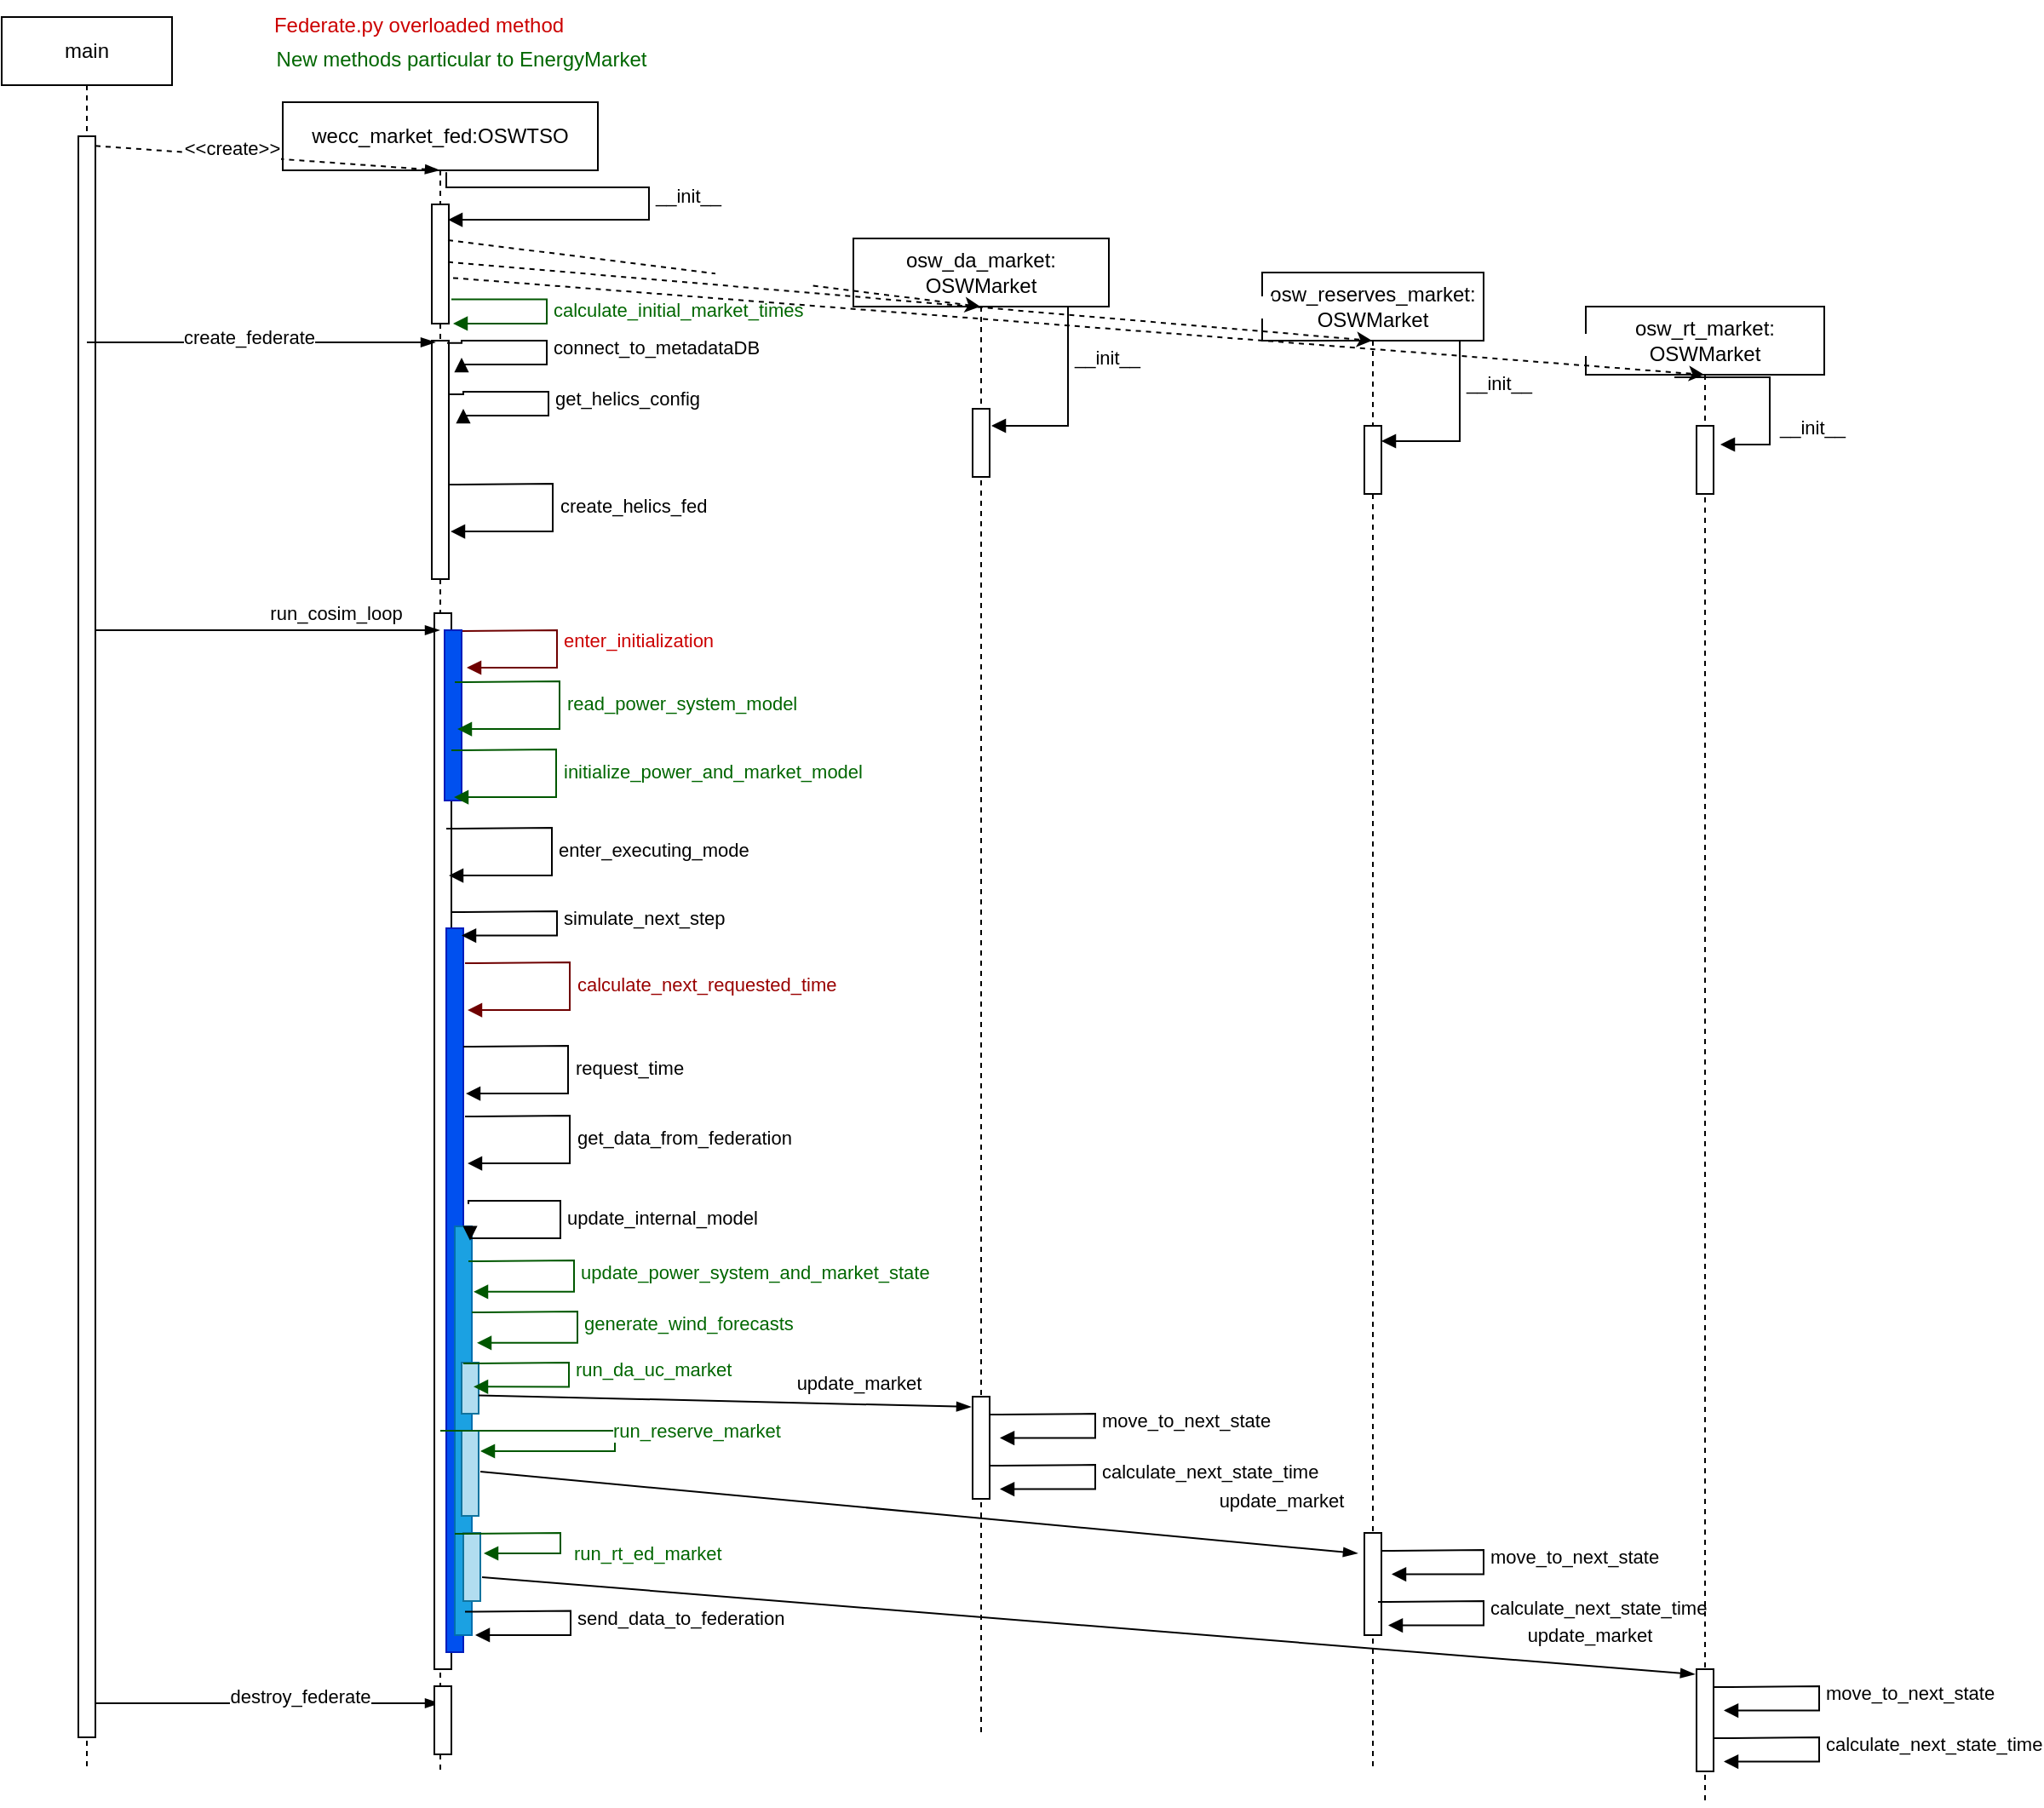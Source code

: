<mxfile>
    <diagram id="ZTMf6IL_pcXrZ3T1AFQo" name="Page-1">
        <mxGraphModel dx="847" dy="774" grid="1" gridSize="10" guides="1" tooltips="1" connect="1" arrows="1" fold="1" page="1" pageScale="1" pageWidth="10000" pageHeight="10000" math="0" shadow="0">
            <root>
                <mxCell id="0"/>
                <mxCell id="1" parent="0"/>
                <mxCell id="2" value="main" style="shape=umlLifeline;perimeter=lifelinePerimeter;whiteSpace=wrap;html=1;container=1;collapsible=0;recursiveResize=0;outlineConnect=0;" parent="1" vertex="1">
                    <mxGeometry x="150" y="90" width="100" height="1030" as="geometry"/>
                </mxCell>
                <mxCell id="5" value="" style="html=1;points=[];perimeter=orthogonalPerimeter;" parent="2" vertex="1">
                    <mxGeometry x="45" y="70" width="10" height="940" as="geometry"/>
                </mxCell>
                <mxCell id="29" value="" style="fontSize=12;html=1;endArrow=blockThin;endFill=1;" parent="2" target="4" edge="1">
                    <mxGeometry width="160" relative="1" as="geometry">
                        <mxPoint x="55" y="990" as="sourcePoint"/>
                        <mxPoint x="200" y="990" as="targetPoint"/>
                        <Array as="points">
                            <mxPoint x="60.5" y="990"/>
                        </Array>
                    </mxGeometry>
                </mxCell>
                <mxCell id="30" value="destroy_federate" style="edgeLabel;html=1;align=center;verticalAlign=middle;resizable=0;points=[];" parent="29" vertex="1" connectable="0">
                    <mxGeometry x="-0.254" y="4" relative="1" as="geometry">
                        <mxPoint x="44" as="offset"/>
                    </mxGeometry>
                </mxCell>
                <mxCell id="4" value="wecc_market_fed:OSWTSO" style="shape=umlLifeline;perimeter=lifelinePerimeter;whiteSpace=wrap;html=1;container=1;collapsible=0;recursiveResize=0;outlineConnect=0;size=40;" parent="1" vertex="1">
                    <mxGeometry x="315" y="140" width="185" height="980" as="geometry"/>
                </mxCell>
                <mxCell id="9" value="" style="html=1;points=[];perimeter=orthogonalPerimeter;" parent="4" vertex="1">
                    <mxGeometry x="87.5" y="140" width="10" height="140" as="geometry"/>
                </mxCell>
                <mxCell id="13" value="connect_to_metadataDB" style="edgeStyle=orthogonalEdgeStyle;html=1;align=left;spacingLeft=2;endArrow=block;rounded=0;exitX=0.9;exitY=0.01;exitDx=0;exitDy=0;exitPerimeter=0;" parent="4" source="9" edge="1">
                    <mxGeometry relative="1" as="geometry">
                        <mxPoint x="100" y="154" as="sourcePoint"/>
                        <Array as="points">
                            <mxPoint x="105" y="142"/>
                            <mxPoint x="105" y="140"/>
                            <mxPoint x="155" y="140"/>
                            <mxPoint x="155" y="154"/>
                            <mxPoint x="105" y="154"/>
                        </Array>
                        <mxPoint x="105" y="150" as="targetPoint"/>
                    </mxGeometry>
                </mxCell>
                <mxCell id="15" value="" style="html=1;points=[];perimeter=orthogonalPerimeter;" parent="4" vertex="1">
                    <mxGeometry x="89" y="300" width="10" height="620" as="geometry"/>
                </mxCell>
                <mxCell id="18" value="&lt;font color=&quot;#cc0000&quot;&gt;enter_initialization&lt;/font&gt;" style="edgeStyle=orthogonalEdgeStyle;html=1;align=left;spacingLeft=2;endArrow=block;rounded=0;exitX=0.95;exitY=0.561;exitDx=0;exitDy=0;exitPerimeter=0;entryX=1.3;entryY=0.22;entryDx=0;entryDy=0;entryPerimeter=0;fillColor=#a20025;strokeColor=#6F0000;" parent="4" target="47" edge="1">
                    <mxGeometry relative="1" as="geometry">
                        <mxPoint x="99" y="310.49" as="sourcePoint"/>
                        <Array as="points">
                            <mxPoint x="105" y="311"/>
                            <mxPoint x="161" y="310"/>
                            <mxPoint x="161" y="341"/>
                        </Array>
                        <mxPoint x="100.5" y="338.03" as="targetPoint"/>
                    </mxGeometry>
                </mxCell>
                <mxCell id="19" value="enter_executing_mode" style="edgeStyle=orthogonalEdgeStyle;html=1;align=left;spacingLeft=2;endArrow=block;rounded=0;exitX=0.95;exitY=0.561;exitDx=0;exitDy=0;exitPerimeter=0;entryX=1.1;entryY=0.867;entryDx=0;entryDy=0;entryPerimeter=0;" parent="4" edge="1">
                    <mxGeometry relative="1" as="geometry">
                        <mxPoint x="96" y="426.48" as="sourcePoint"/>
                        <Array as="points">
                            <mxPoint x="102" y="427"/>
                            <mxPoint x="158" y="426"/>
                            <mxPoint x="158" y="454"/>
                        </Array>
                        <mxPoint x="97.5" y="454.02" as="targetPoint"/>
                    </mxGeometry>
                </mxCell>
                <mxCell id="20" value="" style="html=1;points=[];perimeter=orthogonalPerimeter;fillColor=#0050ef;fontColor=#ffffff;strokeColor=#001DBC;" parent="4" vertex="1">
                    <mxGeometry x="96" y="485" width="10" height="425" as="geometry"/>
                </mxCell>
                <mxCell id="21" value="simulate_next_step" style="edgeStyle=orthogonalEdgeStyle;html=1;align=left;spacingLeft=2;endArrow=block;rounded=0;exitX=0.95;exitY=0.561;exitDx=0;exitDy=0;exitPerimeter=0;entryX=0.9;entryY=0.01;entryDx=0;entryDy=0;entryPerimeter=0;" parent="4" target="20" edge="1">
                    <mxGeometry relative="1" as="geometry">
                        <mxPoint x="99" y="475.49" as="sourcePoint"/>
                        <Array as="points">
                            <mxPoint x="105" y="476"/>
                            <mxPoint x="161" y="475"/>
                            <mxPoint x="161" y="487"/>
                        </Array>
                        <mxPoint x="100.5" y="503.03" as="targetPoint"/>
                    </mxGeometry>
                </mxCell>
                <mxCell id="28" value="" style="html=1;points=[];perimeter=orthogonalPerimeter;" parent="4" vertex="1">
                    <mxGeometry x="89" y="930" width="10" height="40" as="geometry"/>
                </mxCell>
                <mxCell id="42" value="create_helics_fed" style="edgeStyle=orthogonalEdgeStyle;html=1;align=left;spacingLeft=2;endArrow=block;rounded=0;exitX=0.95;exitY=0.561;exitDx=0;exitDy=0;exitPerimeter=0;entryX=1.1;entryY=0.867;entryDx=0;entryDy=0;entryPerimeter=0;" parent="4" edge="1">
                    <mxGeometry relative="1" as="geometry">
                        <mxPoint x="97" y="224.49" as="sourcePoint"/>
                        <Array as="points">
                            <mxPoint x="102.5" y="225"/>
                            <mxPoint x="158.5" y="224"/>
                            <mxPoint x="158.5" y="252"/>
                        </Array>
                        <mxPoint x="98.5" y="252.03" as="targetPoint"/>
                    </mxGeometry>
                </mxCell>
                <mxCell id="44" value="" style="html=1;points=[];perimeter=orthogonalPerimeter;" parent="4" vertex="1">
                    <mxGeometry x="87.5" y="60" width="10" height="70" as="geometry"/>
                </mxCell>
                <mxCell id="46" value="__init__" style="edgeStyle=orthogonalEdgeStyle;html=1;align=left;spacingLeft=2;endArrow=block;rounded=0;exitX=0.519;exitY=0.042;exitDx=0;exitDy=0;exitPerimeter=0;entryX=0.95;entryY=0.129;entryDx=0;entryDy=0;entryPerimeter=0;" parent="4" target="44" edge="1" source="4">
                    <mxGeometry relative="1" as="geometry">
                        <mxPoint x="52" y="41.45" as="sourcePoint"/>
                        <Array as="points">
                            <mxPoint x="96" y="50"/>
                            <mxPoint x="215" y="50"/>
                            <mxPoint x="215" y="69"/>
                        </Array>
                        <mxPoint x="235" y="80" as="targetPoint"/>
                    </mxGeometry>
                </mxCell>
                <mxCell id="47" value="" style="html=1;points=[];perimeter=orthogonalPerimeter;fillColor=#0050ef;fontColor=#ffffff;strokeColor=#001DBC;" parent="4" vertex="1">
                    <mxGeometry x="95" y="310" width="10" height="100" as="geometry"/>
                </mxCell>
                <mxCell id="92" value="" style="html=1;points=[];perimeter=orthogonalPerimeter;fillColor=#1ba1e2;fontColor=#ffffff;strokeColor=#006EAF;" parent="4" vertex="1">
                    <mxGeometry x="101" y="660" width="10" height="240" as="geometry"/>
                </mxCell>
                <mxCell id="105" value="" style="html=1;points=[];perimeter=orthogonalPerimeter;fillColor=#b1ddf0;strokeColor=#10739e;" parent="4" vertex="1">
                    <mxGeometry x="105" y="740" width="10" height="30" as="geometry"/>
                </mxCell>
                <mxCell id="107" value="" style="html=1;points=[];perimeter=orthogonalPerimeter;fillColor=#b1ddf0;strokeColor=#10739e;" parent="4" vertex="1">
                    <mxGeometry x="105" y="780" width="10" height="50" as="geometry"/>
                </mxCell>
                <mxCell id="110" value="" style="html=1;points=[];perimeter=orthogonalPerimeter;fillColor=#b1ddf0;strokeColor=#10739e;" parent="4" vertex="1">
                    <mxGeometry x="106" y="840" width="10" height="40" as="geometry"/>
                </mxCell>
                <mxCell id="126" value="get_helics_config" style="edgeStyle=orthogonalEdgeStyle;html=1;align=left;spacingLeft=2;endArrow=block;rounded=0;exitX=0.9;exitY=0.01;exitDx=0;exitDy=0;exitPerimeter=0;" parent="4" edge="1">
                    <mxGeometry relative="1" as="geometry">
                        <mxPoint x="97.5" y="171.5" as="sourcePoint"/>
                        <Array as="points">
                            <mxPoint x="106" y="172"/>
                            <mxPoint x="106" y="170"/>
                            <mxPoint x="156" y="170"/>
                            <mxPoint x="156" y="184"/>
                            <mxPoint x="106" y="184"/>
                        </Array>
                        <mxPoint x="106" y="180" as="targetPoint"/>
                    </mxGeometry>
                </mxCell>
                <mxCell id="26" value="update_internal_model" style="edgeStyle=orthogonalEdgeStyle;html=1;align=left;spacingLeft=2;endArrow=block;rounded=0;exitX=1.3;exitY=0.381;exitDx=0;exitDy=0;exitPerimeter=0;entryX=0.9;entryY=0.035;entryDx=0;entryDy=0;entryPerimeter=0;" parent="4" source="20" target="92" edge="1">
                    <mxGeometry relative="1" as="geometry">
                        <mxPoint x="101" y="645.49" as="sourcePoint"/>
                        <Array as="points">
                            <mxPoint x="109" y="645"/>
                            <mxPoint x="163" y="645"/>
                            <mxPoint x="163" y="667"/>
                        </Array>
                        <mxPoint x="119" y="673" as="targetPoint"/>
                    </mxGeometry>
                </mxCell>
                <mxCell id="45" value="&lt;font color=&quot;#006600&quot;&gt;calculate_initial_market_times&lt;/font&gt;" style="edgeStyle=orthogonalEdgeStyle;html=1;align=left;spacingLeft=2;endArrow=block;rounded=0;exitX=0.9;exitY=0.01;exitDx=0;exitDy=0;exitPerimeter=0;fillColor=#008a00;strokeColor=#005700;" parent="4" edge="1">
                    <mxGeometry relative="1" as="geometry">
                        <mxPoint x="99" y="115.7" as="sourcePoint"/>
                        <Array as="points">
                            <mxPoint x="155" y="115.95"/>
                            <mxPoint x="155" y="129.95"/>
                            <mxPoint x="100" y="129.95"/>
                        </Array>
                        <mxPoint x="100" y="129.95" as="targetPoint"/>
                    </mxGeometry>
                </mxCell>
                <mxCell id="127" value="send_data_to_federation" style="edgeStyle=orthogonalEdgeStyle;html=1;align=left;spacingLeft=2;endArrow=block;rounded=0;exitX=0.95;exitY=0.561;exitDx=0;exitDy=0;exitPerimeter=0;entryX=0.9;entryY=0.01;entryDx=0;entryDy=0;entryPerimeter=0;" edge="1" parent="4">
                    <mxGeometry relative="1" as="geometry">
                        <mxPoint x="107" y="886.19" as="sourcePoint"/>
                        <Array as="points">
                            <mxPoint x="113" y="886.7"/>
                            <mxPoint x="169" y="885.7"/>
                            <mxPoint x="169" y="897.7"/>
                        </Array>
                        <mxPoint x="113" y="899.95" as="targetPoint"/>
                    </mxGeometry>
                </mxCell>
                <mxCell id="129" value="&lt;font color=&quot;#006600&quot;&gt;run_rt_ed_market&lt;/font&gt;" style="edgeStyle=orthogonalEdgeStyle;html=1;align=left;spacingLeft=2;endArrow=block;rounded=0;exitX=0.95;exitY=0.561;exitDx=0;exitDy=0;exitPerimeter=0;entryX=1.1;entryY=0.24;entryDx=0;entryDy=0;entryPerimeter=0;fillColor=#008a00;strokeColor=#005700;" edge="1" parent="4">
                    <mxGeometry x="0.244" y="-4" relative="1" as="geometry">
                        <mxPoint x="101" y="840.49" as="sourcePoint"/>
                        <Array as="points">
                            <mxPoint x="107" y="841"/>
                            <mxPoint x="163" y="840"/>
                            <mxPoint x="163" y="852"/>
                        </Array>
                        <mxPoint x="118" y="852" as="targetPoint"/>
                        <mxPoint x="4" y="4" as="offset"/>
                    </mxGeometry>
                </mxCell>
                <mxCell id="109" value="&lt;font color=&quot;#006600&quot;&gt;run_reserve_market&lt;/font&gt;" style="edgeStyle=orthogonalEdgeStyle;html=1;align=left;spacingLeft=2;endArrow=block;rounded=0;entryX=1.1;entryY=0.24;entryDx=0;entryDy=0;entryPerimeter=0;fillColor=#008a00;strokeColor=#005700;" parent="4" target="107" edge="1" source="4">
                    <mxGeometry relative="1" as="geometry">
                        <mxPoint x="215" y="770" as="sourcePoint"/>
                        <Array as="points">
                            <mxPoint x="195" y="780"/>
                        </Array>
                        <mxPoint x="112" y="778.35" as="targetPoint"/>
                    </mxGeometry>
                </mxCell>
                <mxCell id="122" value="&lt;font color=&quot;#006600&quot;&gt;run_da_uc_market&lt;/font&gt;" style="edgeStyle=orthogonalEdgeStyle;html=1;align=left;spacingLeft=2;endArrow=block;rounded=0;exitX=0.95;exitY=0.561;exitDx=0;exitDy=0;exitPerimeter=0;entryX=0.9;entryY=0.01;entryDx=0;entryDy=0;entryPerimeter=0;fillColor=#008a00;strokeColor=#005700;" parent="4" edge="1">
                    <mxGeometry relative="1" as="geometry">
                        <mxPoint x="106" y="740.49" as="sourcePoint"/>
                        <Array as="points">
                            <mxPoint x="112" y="741"/>
                            <mxPoint x="168" y="740"/>
                            <mxPoint x="168" y="752"/>
                        </Array>
                        <mxPoint x="112" y="754.15" as="targetPoint"/>
                    </mxGeometry>
                </mxCell>
                <mxCell id="130" value="&lt;font color=&quot;#006600&quot;&gt;generate_wind_forecasts&lt;/font&gt;" style="edgeStyle=orthogonalEdgeStyle;html=1;align=left;spacingLeft=2;endArrow=block;rounded=0;exitX=0.95;exitY=0.561;exitDx=0;exitDy=0;exitPerimeter=0;entryX=1.1;entryY=0.16;entryDx=0;entryDy=0;entryPerimeter=0;fillColor=#008a00;strokeColor=#005700;" edge="1" parent="4">
                    <mxGeometry relative="1" as="geometry">
                        <mxPoint x="111" y="710.49" as="sourcePoint"/>
                        <Array as="points">
                            <mxPoint x="117" y="711"/>
                            <mxPoint x="173" y="710"/>
                            <mxPoint x="173" y="722"/>
                        </Array>
                        <mxPoint x="114" y="728.4" as="targetPoint"/>
                    </mxGeometry>
                </mxCell>
                <mxCell id="6" value="" style="fontSize=12;html=1;endArrow=blockThin;endFill=1;dashed=1;exitX=1;exitY=0.006;exitDx=0;exitDy=0;exitPerimeter=0;" parent="1" source="5" target="4" edge="1">
                    <mxGeometry width="160" relative="1" as="geometry">
                        <mxPoint x="620" y="390" as="sourcePoint"/>
                        <mxPoint x="270" y="250" as="targetPoint"/>
                    </mxGeometry>
                </mxCell>
                <mxCell id="8" value="&amp;lt;&amp;lt;create&amp;gt;&amp;gt;" style="edgeLabel;html=1;align=center;verticalAlign=middle;resizable=0;points=[];" parent="6" vertex="1" connectable="0">
                    <mxGeometry x="-0.254" y="4" relative="1" as="geometry">
                        <mxPoint x="4" as="offset"/>
                    </mxGeometry>
                </mxCell>
                <mxCell id="10" value="" style="fontSize=12;html=1;endArrow=blockThin;endFill=1;entryX=0.2;entryY=0.007;entryDx=0;entryDy=0;entryPerimeter=0;" parent="1" source="2" target="9" edge="1">
                    <mxGeometry width="160" relative="1" as="geometry">
                        <mxPoint x="520" y="320" as="sourcePoint"/>
                        <mxPoint x="674.5" y="334" as="targetPoint"/>
                        <Array as="points"/>
                    </mxGeometry>
                </mxCell>
                <mxCell id="11" value="create_federate" style="edgeLabel;html=1;align=center;verticalAlign=middle;resizable=0;points=[];" parent="10" vertex="1" connectable="0">
                    <mxGeometry x="-0.254" y="4" relative="1" as="geometry">
                        <mxPoint x="18" y="1" as="offset"/>
                    </mxGeometry>
                </mxCell>
                <mxCell id="23" value="&lt;font color=&quot;#990000&quot;&gt;calculate_next_requested_time&lt;/font&gt;" style="edgeStyle=orthogonalEdgeStyle;html=1;align=left;spacingLeft=2;endArrow=block;rounded=0;exitX=0.95;exitY=0.561;exitDx=0;exitDy=0;exitPerimeter=0;entryX=1.1;entryY=0.867;entryDx=0;entryDy=0;entryPerimeter=0;fillColor=#a20025;strokeColor=#6F0000;" parent="1" edge="1">
                    <mxGeometry relative="1" as="geometry">
                        <mxPoint x="422" y="645.49" as="sourcePoint"/>
                        <Array as="points">
                            <mxPoint x="427.5" y="646"/>
                            <mxPoint x="483.5" y="645"/>
                            <mxPoint x="483.5" y="673"/>
                        </Array>
                        <mxPoint x="423.5" y="673.03" as="targetPoint"/>
                    </mxGeometry>
                </mxCell>
                <mxCell id="24" value="request_time" style="edgeStyle=orthogonalEdgeStyle;html=1;align=left;spacingLeft=2;endArrow=block;rounded=0;exitX=0.95;exitY=0.561;exitDx=0;exitDy=0;exitPerimeter=0;entryX=1.1;entryY=0.867;entryDx=0;entryDy=0;entryPerimeter=0;" parent="1" edge="1">
                    <mxGeometry relative="1" as="geometry">
                        <mxPoint x="421" y="694.49" as="sourcePoint"/>
                        <Array as="points">
                            <mxPoint x="426.5" y="695"/>
                            <mxPoint x="482.5" y="694"/>
                            <mxPoint x="482.5" y="722"/>
                        </Array>
                        <mxPoint x="422.5" y="722.03" as="targetPoint"/>
                    </mxGeometry>
                </mxCell>
                <mxCell id="25" value="get_data_from_federation" style="edgeStyle=orthogonalEdgeStyle;html=1;align=left;spacingLeft=2;endArrow=block;rounded=0;exitX=0.95;exitY=0.561;exitDx=0;exitDy=0;exitPerimeter=0;entryX=1.1;entryY=0.867;entryDx=0;entryDy=0;entryPerimeter=0;" parent="1" edge="1">
                    <mxGeometry relative="1" as="geometry">
                        <mxPoint x="422" y="735.49" as="sourcePoint"/>
                        <Array as="points">
                            <mxPoint x="427.5" y="736"/>
                            <mxPoint x="483.5" y="735"/>
                            <mxPoint x="483.5" y="763"/>
                        </Array>
                        <mxPoint x="423.5" y="763.03" as="targetPoint"/>
                    </mxGeometry>
                </mxCell>
                <mxCell id="43" value="&lt;font color=&quot;#cc0000&quot;&gt;Federate.py overloaded method&lt;/font&gt;" style="text;html=1;strokeColor=none;fillColor=none;align=center;verticalAlign=middle;whiteSpace=wrap;rounded=0;" parent="1" vertex="1">
                    <mxGeometry x="290" y="80" width="210" height="30" as="geometry"/>
                </mxCell>
                <mxCell id="16" value="" style="fontSize=12;html=1;endArrow=blockThin;endFill=1;" parent="1" target="4" edge="1">
                    <mxGeometry width="160" relative="1" as="geometry">
                        <mxPoint x="205" y="450" as="sourcePoint"/>
                        <mxPoint x="350" y="450" as="targetPoint"/>
                        <Array as="points">
                            <mxPoint x="210.5" y="450"/>
                        </Array>
                    </mxGeometry>
                </mxCell>
                <mxCell id="17" value="run_cosim_loop" style="edgeLabel;html=1;align=center;verticalAlign=middle;resizable=0;points=[];" parent="16" vertex="1" connectable="0">
                    <mxGeometry x="-0.254" y="4" relative="1" as="geometry">
                        <mxPoint x="65" y="-6" as="offset"/>
                    </mxGeometry>
                </mxCell>
                <mxCell id="48" value="&lt;font color=&quot;#006600&quot;&gt;read_power_system_model&lt;/font&gt;" style="edgeStyle=orthogonalEdgeStyle;html=1;align=left;spacingLeft=2;endArrow=block;rounded=0;exitX=0.95;exitY=0.561;exitDx=0;exitDy=0;exitPerimeter=0;entryX=1.1;entryY=0.867;entryDx=0;entryDy=0;entryPerimeter=0;fillColor=#008a00;strokeColor=#005700;" parent="1" edge="1">
                    <mxGeometry x="0.003" relative="1" as="geometry">
                        <mxPoint x="416" y="480.48" as="sourcePoint"/>
                        <Array as="points">
                            <mxPoint x="421.5" y="480.99"/>
                            <mxPoint x="477.5" y="479.99"/>
                            <mxPoint x="477.5" y="507.99"/>
                        </Array>
                        <mxPoint x="417.5" y="508.02" as="targetPoint"/>
                        <mxPoint as="offset"/>
                    </mxGeometry>
                </mxCell>
                <mxCell id="49" value="&lt;font color=&quot;#006600&quot;&gt;initialize_power_and_market_model&lt;/font&gt;" style="edgeStyle=orthogonalEdgeStyle;html=1;align=left;spacingLeft=2;endArrow=block;rounded=0;exitX=0.95;exitY=0.561;exitDx=0;exitDy=0;exitPerimeter=0;entryX=1.1;entryY=0.867;entryDx=0;entryDy=0;entryPerimeter=0;fillColor=#008a00;strokeColor=#005700;" parent="1" edge="1">
                    <mxGeometry relative="1" as="geometry">
                        <mxPoint x="414" y="520.48" as="sourcePoint"/>
                        <Array as="points">
                            <mxPoint x="419.5" y="520.99"/>
                            <mxPoint x="475.5" y="519.99"/>
                            <mxPoint x="475.5" y="547.99"/>
                        </Array>
                        <mxPoint x="415.5" y="548.02" as="targetPoint"/>
                    </mxGeometry>
                </mxCell>
                <mxCell id="50" value="&lt;font color=&quot;#006600&quot;&gt;New methods particular to EnergyMarket&lt;/font&gt;" style="text;html=1;strokeColor=none;fillColor=none;align=center;verticalAlign=middle;whiteSpace=wrap;rounded=0;" parent="1" vertex="1">
                    <mxGeometry x="280" y="100" width="280" height="30" as="geometry"/>
                </mxCell>
                <mxCell id="51" value="osw_da_market: OSWMarket" style="shape=umlLifeline;perimeter=lifelinePerimeter;whiteSpace=wrap;html=1;container=1;collapsible=0;recursiveResize=0;outlineConnect=0;size=40;" parent="1" vertex="1">
                    <mxGeometry x="650" y="220" width="150" height="880" as="geometry"/>
                </mxCell>
                <mxCell id="54" value="" style="html=1;points=[];perimeter=orthogonalPerimeter;" parent="51" vertex="1">
                    <mxGeometry x="70" y="680" width="10" height="60" as="geometry"/>
                </mxCell>
                <mxCell id="64" value="" style="html=1;points=[];perimeter=orthogonalPerimeter;" parent="51" vertex="1">
                    <mxGeometry x="70" y="100" width="10" height="40" as="geometry"/>
                </mxCell>
                <mxCell id="125" value="__init__" style="edgeStyle=orthogonalEdgeStyle;html=1;align=left;spacingLeft=2;endArrow=block;rounded=0;exitX=0.9;exitY=0.01;exitDx=0;exitDy=0;exitPerimeter=0;entryX=1.1;entryY=0.25;entryDx=0;entryDy=0;entryPerimeter=0;" parent="51" target="64" edge="1">
                    <mxGeometry relative="1" as="geometry">
                        <mxPoint x="70" y="40.0" as="sourcePoint"/>
                        <Array as="points">
                            <mxPoint x="126" y="40"/>
                            <mxPoint x="126" y="110"/>
                        </Array>
                        <mxPoint x="97" y="79.55" as="targetPoint"/>
                    </mxGeometry>
                </mxCell>
                <mxCell id="131" value="move_to_next_state" style="edgeStyle=orthogonalEdgeStyle;html=1;align=left;spacingLeft=2;endArrow=block;rounded=0;exitX=0.95;exitY=0.561;exitDx=0;exitDy=0;exitPerimeter=0;entryX=0.9;entryY=0.01;entryDx=0;entryDy=0;entryPerimeter=0;" edge="1" parent="51">
                    <mxGeometry relative="1" as="geometry">
                        <mxPoint x="80" y="690.49" as="sourcePoint"/>
                        <Array as="points">
                            <mxPoint x="86" y="691"/>
                            <mxPoint x="142" y="690"/>
                            <mxPoint x="142" y="702"/>
                        </Array>
                        <mxPoint x="86" y="704.25" as="targetPoint"/>
                    </mxGeometry>
                </mxCell>
                <mxCell id="134" value="calculate_next_state_time" style="edgeStyle=orthogonalEdgeStyle;html=1;align=left;spacingLeft=2;endArrow=block;rounded=0;exitX=0.95;exitY=0.561;exitDx=0;exitDy=0;exitPerimeter=0;entryX=0.9;entryY=0.01;entryDx=0;entryDy=0;entryPerimeter=0;" edge="1" parent="51">
                    <mxGeometry relative="1" as="geometry">
                        <mxPoint x="80" y="720.49" as="sourcePoint"/>
                        <Array as="points">
                            <mxPoint x="86" y="721"/>
                            <mxPoint x="142" y="720"/>
                            <mxPoint x="142" y="732"/>
                        </Array>
                        <mxPoint x="86" y="734.25" as="targetPoint"/>
                    </mxGeometry>
                </mxCell>
                <mxCell id="68" value="osw_reserves_market: OSWMarket" style="shape=umlLifeline;perimeter=lifelinePerimeter;whiteSpace=wrap;html=1;container=1;collapsible=0;recursiveResize=0;outlineConnect=0;size=40;" parent="1" vertex="1">
                    <mxGeometry x="890" y="240" width="130" height="880" as="geometry"/>
                </mxCell>
                <mxCell id="74" value="" style="html=1;points=[];perimeter=orthogonalPerimeter;" parent="68" vertex="1">
                    <mxGeometry x="60" y="90" width="10" height="40" as="geometry"/>
                </mxCell>
                <mxCell id="70" value="" style="html=1;points=[];perimeter=orthogonalPerimeter;" parent="68" vertex="1">
                    <mxGeometry x="60" y="740" width="10" height="60" as="geometry"/>
                </mxCell>
                <mxCell id="124" value="__init__" style="edgeStyle=orthogonalEdgeStyle;html=1;align=left;spacingLeft=2;endArrow=block;rounded=0;exitX=0.9;exitY=0.01;exitDx=0;exitDy=0;exitPerimeter=0;entryX=1;entryY=0.225;entryDx=0;entryDy=0;entryPerimeter=0;" parent="68" target="74" edge="1">
                    <mxGeometry relative="1" as="geometry">
                        <mxPoint x="60" y="40.0" as="sourcePoint"/>
                        <Array as="points">
                            <mxPoint x="116" y="40"/>
                            <mxPoint x="116" y="99"/>
                        </Array>
                        <mxPoint x="87" y="79.55" as="targetPoint"/>
                    </mxGeometry>
                </mxCell>
                <mxCell id="132" value="move_to_next_state" style="edgeStyle=orthogonalEdgeStyle;html=1;align=left;spacingLeft=2;endArrow=block;rounded=0;exitX=0.95;exitY=0.561;exitDx=0;exitDy=0;exitPerimeter=0;entryX=0.9;entryY=0.01;entryDx=0;entryDy=0;entryPerimeter=0;" edge="1" parent="68">
                    <mxGeometry relative="1" as="geometry">
                        <mxPoint x="70" y="750.49" as="sourcePoint"/>
                        <Array as="points">
                            <mxPoint x="76" y="751"/>
                            <mxPoint x="130" y="750"/>
                            <mxPoint x="130" y="764"/>
                        </Array>
                        <mxPoint x="76" y="764.25" as="targetPoint"/>
                    </mxGeometry>
                </mxCell>
                <mxCell id="135" value="calculate_next_state_time" style="edgeStyle=orthogonalEdgeStyle;html=1;align=left;spacingLeft=2;endArrow=block;rounded=0;exitX=0.95;exitY=0.561;exitDx=0;exitDy=0;exitPerimeter=0;entryX=0.9;entryY=0.01;entryDx=0;entryDy=0;entryPerimeter=0;" edge="1" parent="68">
                    <mxGeometry relative="1" as="geometry">
                        <mxPoint x="68" y="780.49" as="sourcePoint"/>
                        <Array as="points">
                            <mxPoint x="74" y="781"/>
                            <mxPoint x="130" y="780"/>
                            <mxPoint x="130" y="792"/>
                        </Array>
                        <mxPoint x="74" y="794.25" as="targetPoint"/>
                    </mxGeometry>
                </mxCell>
                <mxCell id="76" value="osw_rt_market: OSWMarket" style="shape=umlLifeline;perimeter=lifelinePerimeter;whiteSpace=wrap;html=1;container=1;collapsible=0;recursiveResize=0;outlineConnect=0;size=40;" parent="1" vertex="1">
                    <mxGeometry x="1080" y="260" width="140" height="880" as="geometry"/>
                </mxCell>
                <mxCell id="82" value="" style="html=1;points=[];perimeter=orthogonalPerimeter;" parent="76" vertex="1">
                    <mxGeometry x="65" y="70" width="10" height="40" as="geometry"/>
                </mxCell>
                <mxCell id="83" value="__init__" style="edgeStyle=orthogonalEdgeStyle;html=1;align=left;spacingLeft=2;endArrow=block;rounded=0;exitX=0.9;exitY=0.01;exitDx=0;exitDy=0;exitPerimeter=0;entryX=1.4;entryY=0.275;entryDx=0;entryDy=0;entryPerimeter=0;" parent="76" target="82" edge="1">
                    <mxGeometry x="0.357" y="2" relative="1" as="geometry">
                        <mxPoint x="52" y="41.45" as="sourcePoint"/>
                        <Array as="points">
                            <mxPoint x="108" y="42"/>
                            <mxPoint x="108" y="81"/>
                        </Array>
                        <mxPoint x="53" y="69.95" as="targetPoint"/>
                        <mxPoint y="1" as="offset"/>
                    </mxGeometry>
                </mxCell>
                <mxCell id="78" value="" style="html=1;points=[];perimeter=orthogonalPerimeter;" parent="76" vertex="1">
                    <mxGeometry x="65" y="800" width="10" height="60" as="geometry"/>
                </mxCell>
                <mxCell id="133" value="move_to_next_state" style="edgeStyle=orthogonalEdgeStyle;html=1;align=left;spacingLeft=2;endArrow=block;rounded=0;exitX=0.95;exitY=0.561;exitDx=0;exitDy=0;exitPerimeter=0;entryX=0.9;entryY=0.01;entryDx=0;entryDy=0;entryPerimeter=0;" edge="1" parent="76">
                    <mxGeometry relative="1" as="geometry">
                        <mxPoint x="75" y="810.49" as="sourcePoint"/>
                        <Array as="points">
                            <mxPoint x="81" y="811"/>
                            <mxPoint x="137" y="810"/>
                            <mxPoint x="137" y="824"/>
                        </Array>
                        <mxPoint x="81" y="824.25" as="targetPoint"/>
                    </mxGeometry>
                </mxCell>
                <mxCell id="136" value="calculate_next_state_time" style="edgeStyle=orthogonalEdgeStyle;html=1;align=left;spacingLeft=2;endArrow=block;rounded=0;exitX=0.95;exitY=0.561;exitDx=0;exitDy=0;exitPerimeter=0;entryX=0.9;entryY=0.01;entryDx=0;entryDy=0;entryPerimeter=0;" edge="1" parent="76">
                    <mxGeometry relative="1" as="geometry">
                        <mxPoint x="75" y="840.49" as="sourcePoint"/>
                        <Array as="points">
                            <mxPoint x="81" y="841"/>
                            <mxPoint x="137" y="840"/>
                            <mxPoint x="137" y="852"/>
                        </Array>
                        <mxPoint x="81" y="854.25" as="targetPoint"/>
                    </mxGeometry>
                </mxCell>
                <mxCell id="86" value="" style="endArrow=classic;html=1;fontColor=#990000;dashed=1;exitX=0.95;exitY=0.3;exitDx=0;exitDy=0;exitPerimeter=0;" parent="1" source="44" target="51" edge="1">
                    <mxGeometry width="50" height="50" relative="1" as="geometry">
                        <mxPoint x="367" y="240" as="sourcePoint"/>
                        <mxPoint x="610" y="550" as="targetPoint"/>
                    </mxGeometry>
                </mxCell>
                <mxCell id="87" value="&lt;font color=&quot;#ffffff&quot;&gt;&amp;lt;&amp;lt;create&amp;gt;&amp;gt;&lt;/font&gt;" style="edgeLabel;html=1;align=center;verticalAlign=middle;resizable=0;points=[];fontColor=#990000;" parent="86" vertex="1" connectable="0">
                    <mxGeometry x="0.184" relative="1" as="geometry">
                        <mxPoint as="offset"/>
                    </mxGeometry>
                </mxCell>
                <mxCell id="88" value="" style="endArrow=classic;html=1;fontColor=#990000;dashed=1;exitX=0.95;exitY=0.483;exitDx=0;exitDy=0;exitPerimeter=0;" parent="1" source="44" target="68" edge="1">
                    <mxGeometry width="50" height="50" relative="1" as="geometry">
                        <mxPoint x="377" y="250" as="sourcePoint"/>
                        <mxPoint x="709.5" y="290" as="targetPoint"/>
                    </mxGeometry>
                </mxCell>
                <mxCell id="89" value="&lt;font color=&quot;#ffffff&quot;&gt;&amp;lt;&amp;lt;create&amp;gt;&amp;gt;&lt;/font&gt;" style="edgeLabel;html=1;align=center;verticalAlign=middle;resizable=0;points=[];fontColor=#990000;" parent="88" vertex="1" connectable="0">
                    <mxGeometry x="0.184" relative="1" as="geometry">
                        <mxPoint x="133" y="-1" as="offset"/>
                    </mxGeometry>
                </mxCell>
                <mxCell id="90" value="" style="endArrow=classic;html=1;fontColor=#990000;dashed=1;exitX=1.25;exitY=0.617;exitDx=0;exitDy=0;exitPerimeter=0;" parent="1" source="44" target="76" edge="1">
                    <mxGeometry width="50" height="50" relative="1" as="geometry">
                        <mxPoint x="378" y="266.8" as="sourcePoint"/>
                        <mxPoint x="889.5" y="290" as="targetPoint"/>
                    </mxGeometry>
                </mxCell>
                <mxCell id="91" value="&lt;font color=&quot;#ffffff&quot;&gt;&amp;lt;&amp;lt;create&amp;gt;&amp;gt;&lt;/font&gt;" style="edgeLabel;html=1;align=center;verticalAlign=middle;resizable=0;points=[];fontColor=#990000;" parent="90" vertex="1" connectable="0">
                    <mxGeometry x="0.184" relative="1" as="geometry">
                        <mxPoint x="223" y="5" as="offset"/>
                    </mxGeometry>
                </mxCell>
                <mxCell id="93" value="" style="fontSize=12;html=1;endArrow=blockThin;endFill=1;exitX=1;exitY=0.64;exitDx=0;exitDy=0;exitPerimeter=0;entryX=-0.1;entryY=0.1;entryDx=0;entryDy=0;entryPerimeter=0;" parent="1" source="105" target="54" edge="1">
                    <mxGeometry width="160" relative="1" as="geometry">
                        <mxPoint x="450" y="830" as="sourcePoint"/>
                        <mxPoint x="692" y="825.71" as="targetPoint"/>
                    </mxGeometry>
                </mxCell>
                <mxCell id="94" value="update_market" style="edgeLabel;html=1;align=center;verticalAlign=middle;resizable=0;points=[];" parent="93" vertex="1" connectable="0">
                    <mxGeometry x="-0.254" y="4" relative="1" as="geometry">
                        <mxPoint x="115" y="-6" as="offset"/>
                    </mxGeometry>
                </mxCell>
                <mxCell id="118" value="" style="fontSize=12;html=1;endArrow=blockThin;endFill=1;entryX=-0.4;entryY=0.2;entryDx=0;entryDy=0;entryPerimeter=0;exitX=1.1;exitY=0.48;exitDx=0;exitDy=0;exitPerimeter=0;" parent="1" source="107" target="70" edge="1">
                    <mxGeometry width="160" relative="1" as="geometry">
                        <mxPoint x="380" y="920" as="sourcePoint"/>
                        <mxPoint x="692" y="919.5" as="targetPoint"/>
                    </mxGeometry>
                </mxCell>
                <mxCell id="119" value="update_market" style="edgeLabel;html=1;align=center;verticalAlign=middle;resizable=0;points=[];" parent="118" vertex="1" connectable="0">
                    <mxGeometry x="-0.254" y="4" relative="1" as="geometry">
                        <mxPoint x="277" y="3" as="offset"/>
                    </mxGeometry>
                </mxCell>
                <mxCell id="120" value="" style="fontSize=12;html=1;endArrow=blockThin;endFill=1;entryX=-0.1;entryY=0.05;entryDx=0;entryDy=0;entryPerimeter=0;exitX=1.1;exitY=0.65;exitDx=0;exitDy=0;exitPerimeter=0;" parent="1" target="78" edge="1" source="110">
                    <mxGeometry width="160" relative="1" as="geometry">
                        <mxPoint x="430" y="970" as="sourcePoint"/>
                        <mxPoint x="1150" y="980" as="targetPoint"/>
                    </mxGeometry>
                </mxCell>
                <mxCell id="121" value="update_market" style="edgeLabel;html=1;align=center;verticalAlign=middle;resizable=0;points=[];" parent="120" vertex="1" connectable="0">
                    <mxGeometry x="-0.254" y="4" relative="1" as="geometry">
                        <mxPoint x="384" y="16" as="offset"/>
                    </mxGeometry>
                </mxCell>
                <mxCell id="123" value="&lt;font color=&quot;#006600&quot;&gt;update_power_system_and_market_state&lt;/font&gt;" style="edgeStyle=orthogonalEdgeStyle;html=1;align=left;spacingLeft=2;endArrow=block;rounded=0;exitX=0.95;exitY=0.561;exitDx=0;exitDy=0;exitPerimeter=0;entryX=1.1;entryY=0.16;entryDx=0;entryDy=0;entryPerimeter=0;fillColor=#008a00;strokeColor=#005700;" parent="1" target="92" edge="1">
                    <mxGeometry relative="1" as="geometry">
                        <mxPoint x="424" y="820.49" as="sourcePoint"/>
                        <Array as="points">
                            <mxPoint x="430" y="821"/>
                            <mxPoint x="486" y="820"/>
                            <mxPoint x="486" y="832"/>
                        </Array>
                        <mxPoint x="430" y="834.15" as="targetPoint"/>
                    </mxGeometry>
                </mxCell>
            </root>
        </mxGraphModel>
    </diagram>
</mxfile>